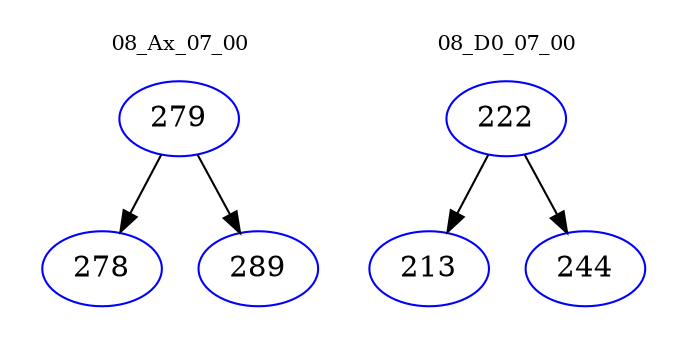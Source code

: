 digraph{
subgraph cluster_0 {
color = white
label = "08_Ax_07_00";
fontsize=10;
T0_279 [label="279", color="blue"]
T0_279 -> T0_278 [color="black"]
T0_278 [label="278", color="blue"]
T0_279 -> T0_289 [color="black"]
T0_289 [label="289", color="blue"]
}
subgraph cluster_1 {
color = white
label = "08_D0_07_00";
fontsize=10;
T1_222 [label="222", color="blue"]
T1_222 -> T1_213 [color="black"]
T1_213 [label="213", color="blue"]
T1_222 -> T1_244 [color="black"]
T1_244 [label="244", color="blue"]
}
}

